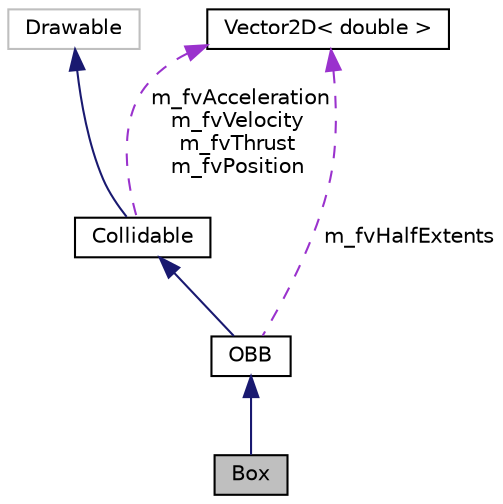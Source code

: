 digraph "Box"
{
  edge [fontname="Helvetica",fontsize="10",labelfontname="Helvetica",labelfontsize="10"];
  node [fontname="Helvetica",fontsize="10",shape=record];
  Node1 [label="Box",height=0.2,width=0.4,color="black", fillcolor="grey75", style="filled", fontcolor="black"];
  Node2 -> Node1 [dir="back",color="midnightblue",fontsize="10",style="solid",fontname="Helvetica"];
  Node2 [label="OBB",height=0.2,width=0.4,color="black", fillcolor="white", style="filled",URL="$class_o_b_b.html",tooltip="Oriented bounding box collidables to be used in the game. "];
  Node3 -> Node2 [dir="back",color="midnightblue",fontsize="10",style="solid",fontname="Helvetica"];
  Node3 [label="Collidable",height=0.2,width=0.4,color="black", fillcolor="white", style="filled",URL="$class_collidable.html",tooltip="Template class for every collidable object in the game. "];
  Node4 -> Node3 [dir="back",color="midnightblue",fontsize="10",style="solid",fontname="Helvetica"];
  Node4 [label="Drawable",height=0.2,width=0.4,color="grey75", fillcolor="white", style="filled"];
  Node5 -> Node3 [dir="back",color="darkorchid3",fontsize="10",style="dashed",label=" m_fvAcceleration\nm_fvVelocity\nm_fvThrust\nm_fvPosition" ,fontname="Helvetica"];
  Node5 [label="Vector2D\< double \>",height=0.2,width=0.4,color="black", fillcolor="white", style="filled",URL="$class_vector2_d.html"];
  Node5 -> Node2 [dir="back",color="darkorchid3",fontsize="10",style="dashed",label=" m_fvHalfExtents" ,fontname="Helvetica"];
}
